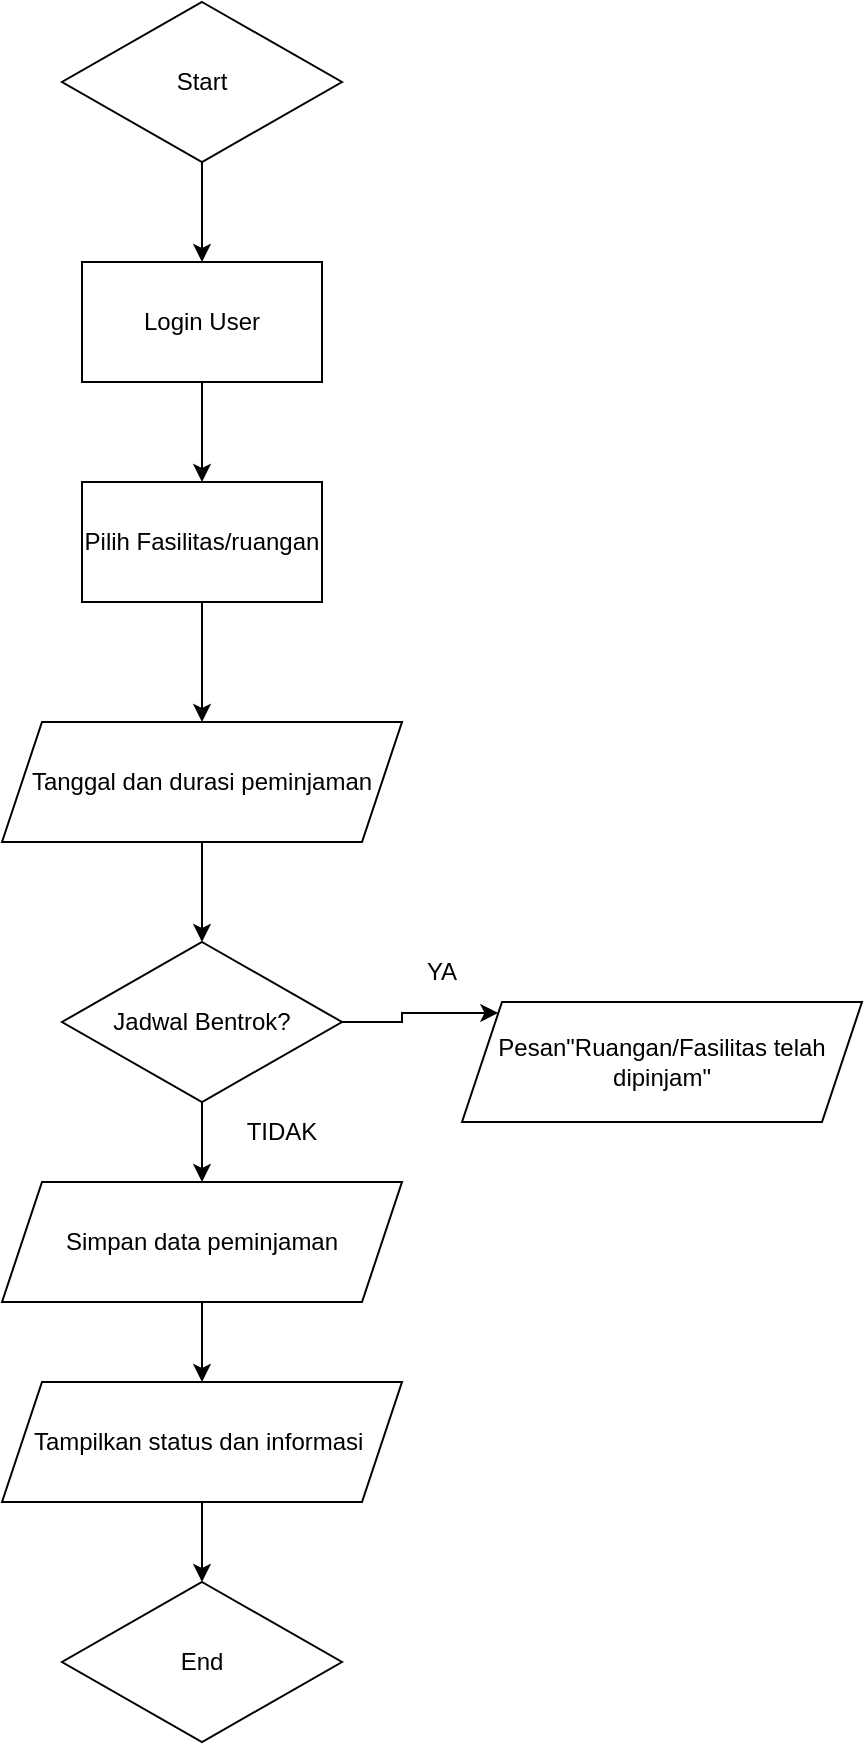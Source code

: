 <mxfile version="28.0.7">
  <diagram name="Page-1" id="KP9Qe9BMzsrLLqF6L83L">
    <mxGraphModel dx="1554" dy="990" grid="1" gridSize="10" guides="1" tooltips="1" connect="1" arrows="1" fold="1" page="1" pageScale="1" pageWidth="850" pageHeight="1100" math="0" shadow="0">
      <root>
        <mxCell id="0" />
        <mxCell id="1" parent="0" />
        <mxCell id="NbrS7Sn8ZoOvZ7-YIea--5" style="edgeStyle=orthogonalEdgeStyle;rounded=0;orthogonalLoop=1;jettySize=auto;html=1;entryX=0.5;entryY=0;entryDx=0;entryDy=0;" edge="1" parent="1" source="NbrS7Sn8ZoOvZ7-YIea--1" target="NbrS7Sn8ZoOvZ7-YIea--4">
          <mxGeometry relative="1" as="geometry" />
        </mxCell>
        <mxCell id="NbrS7Sn8ZoOvZ7-YIea--1" value="Start" style="rhombus;whiteSpace=wrap;html=1;" vertex="1" parent="1">
          <mxGeometry x="330" y="10" width="140" height="80" as="geometry" />
        </mxCell>
        <mxCell id="NbrS7Sn8ZoOvZ7-YIea--3" value="End" style="rhombus;whiteSpace=wrap;html=1;" vertex="1" parent="1">
          <mxGeometry x="330" y="800" width="140" height="80" as="geometry" />
        </mxCell>
        <mxCell id="NbrS7Sn8ZoOvZ7-YIea--7" style="edgeStyle=orthogonalEdgeStyle;rounded=0;orthogonalLoop=1;jettySize=auto;html=1;entryX=0.5;entryY=0;entryDx=0;entryDy=0;" edge="1" parent="1" source="NbrS7Sn8ZoOvZ7-YIea--4" target="NbrS7Sn8ZoOvZ7-YIea--6">
          <mxGeometry relative="1" as="geometry" />
        </mxCell>
        <mxCell id="NbrS7Sn8ZoOvZ7-YIea--4" value="Login User" style="rounded=0;whiteSpace=wrap;html=1;" vertex="1" parent="1">
          <mxGeometry x="340" y="140" width="120" height="60" as="geometry" />
        </mxCell>
        <mxCell id="NbrS7Sn8ZoOvZ7-YIea--9" style="edgeStyle=orthogonalEdgeStyle;rounded=0;orthogonalLoop=1;jettySize=auto;html=1;entryX=0.5;entryY=0;entryDx=0;entryDy=0;" edge="1" parent="1" source="NbrS7Sn8ZoOvZ7-YIea--6" target="NbrS7Sn8ZoOvZ7-YIea--8">
          <mxGeometry relative="1" as="geometry" />
        </mxCell>
        <mxCell id="NbrS7Sn8ZoOvZ7-YIea--6" value="Pilih Fasilitas/ruangan" style="rounded=0;whiteSpace=wrap;html=1;" vertex="1" parent="1">
          <mxGeometry x="340" y="250" width="120" height="60" as="geometry" />
        </mxCell>
        <mxCell id="NbrS7Sn8ZoOvZ7-YIea--12" style="edgeStyle=orthogonalEdgeStyle;rounded=0;orthogonalLoop=1;jettySize=auto;html=1;entryX=0.5;entryY=0;entryDx=0;entryDy=0;" edge="1" parent="1" source="NbrS7Sn8ZoOvZ7-YIea--8" target="NbrS7Sn8ZoOvZ7-YIea--11">
          <mxGeometry relative="1" as="geometry" />
        </mxCell>
        <mxCell id="NbrS7Sn8ZoOvZ7-YIea--8" value="Tanggal dan durasi peminjaman" style="shape=parallelogram;perimeter=parallelogramPerimeter;whiteSpace=wrap;html=1;fixedSize=1;" vertex="1" parent="1">
          <mxGeometry x="300" y="370" width="200" height="60" as="geometry" />
        </mxCell>
        <mxCell id="NbrS7Sn8ZoOvZ7-YIea--17" style="edgeStyle=orthogonalEdgeStyle;rounded=0;orthogonalLoop=1;jettySize=auto;html=1;entryX=0.5;entryY=0;entryDx=0;entryDy=0;" edge="1" parent="1" source="NbrS7Sn8ZoOvZ7-YIea--11" target="NbrS7Sn8ZoOvZ7-YIea--13">
          <mxGeometry relative="1" as="geometry" />
        </mxCell>
        <mxCell id="NbrS7Sn8ZoOvZ7-YIea--20" style="edgeStyle=orthogonalEdgeStyle;rounded=0;orthogonalLoop=1;jettySize=auto;html=1;exitX=1;exitY=0.5;exitDx=0;exitDy=0;entryX=0;entryY=0;entryDx=0;entryDy=0;" edge="1" parent="1" source="NbrS7Sn8ZoOvZ7-YIea--11" target="NbrS7Sn8ZoOvZ7-YIea--14">
          <mxGeometry relative="1" as="geometry" />
        </mxCell>
        <mxCell id="NbrS7Sn8ZoOvZ7-YIea--11" value="Jadwal Bentrok?" style="rhombus;whiteSpace=wrap;html=1;" vertex="1" parent="1">
          <mxGeometry x="330" y="480" width="140" height="80" as="geometry" />
        </mxCell>
        <mxCell id="NbrS7Sn8ZoOvZ7-YIea--18" style="edgeStyle=orthogonalEdgeStyle;rounded=0;orthogonalLoop=1;jettySize=auto;html=1;entryX=0.5;entryY=0;entryDx=0;entryDy=0;" edge="1" parent="1" source="NbrS7Sn8ZoOvZ7-YIea--13" target="NbrS7Sn8ZoOvZ7-YIea--15">
          <mxGeometry relative="1" as="geometry" />
        </mxCell>
        <mxCell id="NbrS7Sn8ZoOvZ7-YIea--13" value="Simpan data peminjaman" style="shape=parallelogram;perimeter=parallelogramPerimeter;whiteSpace=wrap;html=1;fixedSize=1;" vertex="1" parent="1">
          <mxGeometry x="300" y="600" width="200" height="60" as="geometry" />
        </mxCell>
        <mxCell id="NbrS7Sn8ZoOvZ7-YIea--14" value="Pesan&quot;Ruangan/Fasilitas telah dipinjam&quot;" style="shape=parallelogram;perimeter=parallelogramPerimeter;whiteSpace=wrap;html=1;fixedSize=1;" vertex="1" parent="1">
          <mxGeometry x="530" y="510" width="200" height="60" as="geometry" />
        </mxCell>
        <mxCell id="NbrS7Sn8ZoOvZ7-YIea--16" style="edgeStyle=orthogonalEdgeStyle;rounded=0;orthogonalLoop=1;jettySize=auto;html=1;entryX=0.5;entryY=0;entryDx=0;entryDy=0;" edge="1" parent="1" source="NbrS7Sn8ZoOvZ7-YIea--15" target="NbrS7Sn8ZoOvZ7-YIea--3">
          <mxGeometry relative="1" as="geometry" />
        </mxCell>
        <mxCell id="NbrS7Sn8ZoOvZ7-YIea--15" value="Tampilkan status dan informasi&amp;nbsp;" style="shape=parallelogram;perimeter=parallelogramPerimeter;whiteSpace=wrap;html=1;fixedSize=1;" vertex="1" parent="1">
          <mxGeometry x="300" y="700" width="200" height="60" as="geometry" />
        </mxCell>
        <mxCell id="NbrS7Sn8ZoOvZ7-YIea--21" value="YA" style="text;html=1;align=center;verticalAlign=middle;whiteSpace=wrap;rounded=0;" vertex="1" parent="1">
          <mxGeometry x="490" y="480" width="60" height="30" as="geometry" />
        </mxCell>
        <mxCell id="NbrS7Sn8ZoOvZ7-YIea--22" value="TIDAK" style="text;html=1;align=center;verticalAlign=middle;whiteSpace=wrap;rounded=0;" vertex="1" parent="1">
          <mxGeometry x="410" y="560" width="60" height="30" as="geometry" />
        </mxCell>
      </root>
    </mxGraphModel>
  </diagram>
</mxfile>
